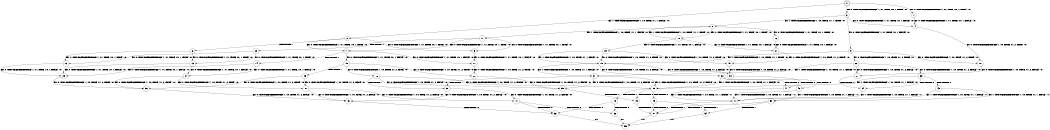 digraph BCG {
size = "7, 10.5";
center = TRUE;
node [shape = circle];
0 [peripheries = 2];
0 -> 1 [label = "EX !0 !ATOMIC_EXCH_BRANCH (1, +1, TRUE, +0, 1, TRUE) !:0:"];
0 -> 2 [label = "EX !1 !ATOMIC_EXCH_BRANCH (1, +0, TRUE, +1, 1, FALSE) !:0:"];
0 -> 3 [label = "EX !0 !ATOMIC_EXCH_BRANCH (1, +1, TRUE, +0, 1, TRUE) !:0:"];
1 -> 4 [label = "EX !0 !ATOMIC_EXCH_BRANCH (1, +1, TRUE, +0, 1, FALSE) !:0:"];
2 -> 5 [label = "EX !0 !ATOMIC_EXCH_BRANCH (1, +1, TRUE, +0, 1, TRUE) !:0:"];
2 -> 6 [label = "TERMINATE !1"];
2 -> 7 [label = "EX !0 !ATOMIC_EXCH_BRANCH (1, +1, TRUE, +0, 1, TRUE) !:0:"];
3 -> 4 [label = "EX !0 !ATOMIC_EXCH_BRANCH (1, +1, TRUE, +0, 1, FALSE) !:0:"];
3 -> 8 [label = "EX !1 !ATOMIC_EXCH_BRANCH (1, +0, TRUE, +1, 1, TRUE) !:0:"];
3 -> 9 [label = "EX !0 !ATOMIC_EXCH_BRANCH (1, +1, TRUE, +0, 1, FALSE) !:0:"];
4 -> 10 [label = "EX !0 !ATOMIC_EXCH_BRANCH (1, +0, TRUE, +1, 2, TRUE) !:0:"];
5 -> 11 [label = "EX !0 !ATOMIC_EXCH_BRANCH (1, +1, TRUE, +0, 1, FALSE) !:0:"];
6 -> 12 [label = "EX !0 !ATOMIC_EXCH_BRANCH (1, +1, TRUE, +0, 1, TRUE) !:0:"];
6 -> 13 [label = "EX !0 !ATOMIC_EXCH_BRANCH (1, +1, TRUE, +0, 1, TRUE) !:0:"];
7 -> 11 [label = "EX !0 !ATOMIC_EXCH_BRANCH (1, +1, TRUE, +0, 1, FALSE) !:0:"];
7 -> 14 [label = "TERMINATE !1"];
7 -> 15 [label = "EX !0 !ATOMIC_EXCH_BRANCH (1, +1, TRUE, +0, 1, FALSE) !:0:"];
8 -> 16 [label = "EX !0 !ATOMIC_EXCH_BRANCH (1, +1, TRUE, +0, 1, TRUE) !:0:"];
8 -> 17 [label = "EX !1 !ATOMIC_EXCH_BRANCH (1, +0, TRUE, +1, 1, FALSE) !:0:"];
8 -> 18 [label = "EX !0 !ATOMIC_EXCH_BRANCH (1, +1, TRUE, +0, 1, TRUE) !:0:"];
9 -> 10 [label = "EX !0 !ATOMIC_EXCH_BRANCH (1, +0, TRUE, +1, 2, TRUE) !:0:"];
9 -> 19 [label = "EX !1 !ATOMIC_EXCH_BRANCH (1, +0, TRUE, +1, 1, TRUE) !:0:"];
9 -> 20 [label = "EX !0 !ATOMIC_EXCH_BRANCH (1, +0, TRUE, +1, 2, TRUE) !:0:"];
10 -> 21 [label = "EX !0 !ATOMIC_EXCH_BRANCH (1, +0, TRUE, +1, 2, FALSE) !:0:"];
11 -> 22 [label = "EX !0 !ATOMIC_EXCH_BRANCH (1, +0, TRUE, +1, 2, TRUE) !:0:"];
12 -> 23 [label = "EX !0 !ATOMIC_EXCH_BRANCH (1, +1, TRUE, +0, 1, FALSE) !:0:"];
13 -> 23 [label = "EX !0 !ATOMIC_EXCH_BRANCH (1, +1, TRUE, +0, 1, FALSE) !:0:"];
13 -> 24 [label = "EX !0 !ATOMIC_EXCH_BRANCH (1, +1, TRUE, +0, 1, FALSE) !:0:"];
14 -> 23 [label = "EX !0 !ATOMIC_EXCH_BRANCH (1, +1, TRUE, +0, 1, FALSE) !:0:"];
14 -> 24 [label = "EX !0 !ATOMIC_EXCH_BRANCH (1, +1, TRUE, +0, 1, FALSE) !:0:"];
15 -> 22 [label = "EX !0 !ATOMIC_EXCH_BRANCH (1, +0, TRUE, +1, 2, TRUE) !:0:"];
15 -> 25 [label = "TERMINATE !1"];
15 -> 26 [label = "EX !0 !ATOMIC_EXCH_BRANCH (1, +0, TRUE, +1, 2, TRUE) !:0:"];
16 -> 27 [label = "EX !0 !ATOMIC_EXCH_BRANCH (1, +1, TRUE, +0, 1, FALSE) !:0:"];
17 -> 5 [label = "EX !0 !ATOMIC_EXCH_BRANCH (1, +1, TRUE, +0, 1, TRUE) !:0:"];
17 -> 28 [label = "TERMINATE !1"];
17 -> 7 [label = "EX !0 !ATOMIC_EXCH_BRANCH (1, +1, TRUE, +0, 1, TRUE) !:0:"];
18 -> 27 [label = "EX !0 !ATOMIC_EXCH_BRANCH (1, +1, TRUE, +0, 1, FALSE) !:0:"];
18 -> 8 [label = "EX !1 !ATOMIC_EXCH_BRANCH (1, +0, TRUE, +1, 1, TRUE) !:0:"];
18 -> 29 [label = "EX !0 !ATOMIC_EXCH_BRANCH (1, +1, TRUE, +0, 1, FALSE) !:0:"];
19 -> 30 [label = "EX !0 !ATOMIC_EXCH_BRANCH (1, +0, TRUE, +1, 2, FALSE) !:0:"];
19 -> 31 [label = "EX !1 !ATOMIC_EXCH_BRANCH (1, +0, TRUE, +1, 1, FALSE) !:0:"];
19 -> 32 [label = "EX !0 !ATOMIC_EXCH_BRANCH (1, +0, TRUE, +1, 2, FALSE) !:0:"];
20 -> 21 [label = "EX !0 !ATOMIC_EXCH_BRANCH (1, +0, TRUE, +1, 2, FALSE) !:0:"];
20 -> 31 [label = "EX !1 !ATOMIC_EXCH_BRANCH (1, +0, TRUE, +1, 1, FALSE) !:0:"];
20 -> 33 [label = "EX !0 !ATOMIC_EXCH_BRANCH (1, +0, TRUE, +1, 2, FALSE) !:0:"];
21 -> 34 [label = "TERMINATE !0"];
22 -> 35 [label = "EX !0 !ATOMIC_EXCH_BRANCH (1, +0, TRUE, +1, 2, FALSE) !:0:"];
23 -> 36 [label = "EX !0 !ATOMIC_EXCH_BRANCH (1, +0, TRUE, +1, 2, TRUE) !:0:"];
24 -> 36 [label = "EX !0 !ATOMIC_EXCH_BRANCH (1, +0, TRUE, +1, 2, TRUE) !:0:"];
24 -> 37 [label = "EX !0 !ATOMIC_EXCH_BRANCH (1, +0, TRUE, +1, 2, TRUE) !:0:"];
25 -> 36 [label = "EX !0 !ATOMIC_EXCH_BRANCH (1, +0, TRUE, +1, 2, TRUE) !:0:"];
25 -> 37 [label = "EX !0 !ATOMIC_EXCH_BRANCH (1, +0, TRUE, +1, 2, TRUE) !:0:"];
26 -> 35 [label = "EX !0 !ATOMIC_EXCH_BRANCH (1, +0, TRUE, +1, 2, FALSE) !:0:"];
26 -> 38 [label = "TERMINATE !1"];
26 -> 39 [label = "EX !0 !ATOMIC_EXCH_BRANCH (1, +0, TRUE, +1, 2, FALSE) !:0:"];
27 -> 40 [label = "EX !0 !ATOMIC_EXCH_BRANCH (1, +0, TRUE, +1, 2, TRUE) !:0:"];
28 -> 12 [label = "EX !0 !ATOMIC_EXCH_BRANCH (1, +1, TRUE, +0, 1, TRUE) !:0:"];
28 -> 13 [label = "EX !0 !ATOMIC_EXCH_BRANCH (1, +1, TRUE, +0, 1, TRUE) !:0:"];
29 -> 40 [label = "EX !0 !ATOMIC_EXCH_BRANCH (1, +0, TRUE, +1, 2, TRUE) !:0:"];
29 -> 19 [label = "EX !1 !ATOMIC_EXCH_BRANCH (1, +0, TRUE, +1, 1, TRUE) !:0:"];
29 -> 19 [label = "EX !0 !ATOMIC_EXCH_BRANCH (1, +0, TRUE, +1, 2, TRUE) !:0:"];
30 -> 41 [label = "TERMINATE !0"];
31 -> 35 [label = "EX !0 !ATOMIC_EXCH_BRANCH (1, +0, TRUE, +1, 2, FALSE) !:0:"];
31 -> 38 [label = "TERMINATE !1"];
31 -> 39 [label = "EX !0 !ATOMIC_EXCH_BRANCH (1, +0, TRUE, +1, 2, FALSE) !:0:"];
32 -> 41 [label = "TERMINATE !0"];
32 -> 42 [label = "TERMINATE !0"];
32 -> 39 [label = "EX !1 !ATOMIC_EXCH_BRANCH (1, +0, TRUE, +1, 1, FALSE) !:0:"];
33 -> 34 [label = "TERMINATE !0"];
33 -> 43 [label = "TERMINATE !0"];
33 -> 39 [label = "EX !1 !ATOMIC_EXCH_BRANCH (1, +0, TRUE, +1, 1, FALSE) !:0:"];
34 -> 44 [label = "EX !1 !ATOMIC_EXCH_BRANCH (1, +0, TRUE, +1, 1, FALSE) !:1:"];
35 -> 45 [label = "TERMINATE !0"];
36 -> 46 [label = "EX !0 !ATOMIC_EXCH_BRANCH (1, +0, TRUE, +1, 2, FALSE) !:0:"];
37 -> 46 [label = "EX !0 !ATOMIC_EXCH_BRANCH (1, +0, TRUE, +1, 2, FALSE) !:0:"];
37 -> 47 [label = "EX !0 !ATOMIC_EXCH_BRANCH (1, +0, TRUE, +1, 2, FALSE) !:0:"];
38 -> 46 [label = "EX !0 !ATOMIC_EXCH_BRANCH (1, +0, TRUE, +1, 2, FALSE) !:0:"];
38 -> 47 [label = "EX !0 !ATOMIC_EXCH_BRANCH (1, +0, TRUE, +1, 2, FALSE) !:0:"];
39 -> 45 [label = "TERMINATE !0"];
39 -> 48 [label = "TERMINATE !1"];
39 -> 49 [label = "TERMINATE !0"];
40 -> 30 [label = "EX !0 !ATOMIC_EXCH_BRANCH (1, +0, TRUE, +1, 2, FALSE) !:0:"];
41 -> 44 [label = "EX !1 !ATOMIC_EXCH_BRANCH (1, +0, TRUE, +1, 1, FALSE) !:1:"];
42 -> 44 [label = "EX !1 !ATOMIC_EXCH_BRANCH (1, +0, TRUE, +1, 1, FALSE) !:1:"];
42 -> 50 [label = "EX !1 !ATOMIC_EXCH_BRANCH (1, +0, TRUE, +1, 1, FALSE) !:1:"];
43 -> 44 [label = "EX !1 !ATOMIC_EXCH_BRANCH (1, +0, TRUE, +1, 1, FALSE) !:1:"];
43 -> 50 [label = "EX !1 !ATOMIC_EXCH_BRANCH (1, +0, TRUE, +1, 1, FALSE) !:1:"];
44 -> 51 [label = "TERMINATE !1"];
45 -> 51 [label = "TERMINATE !1"];
46 -> 52 [label = "TERMINATE !0"];
47 -> 52 [label = "TERMINATE !0"];
47 -> 53 [label = "TERMINATE !0"];
48 -> 52 [label = "TERMINATE !0"];
48 -> 53 [label = "TERMINATE !0"];
49 -> 51 [label = "TERMINATE !1"];
49 -> 54 [label = "TERMINATE !1"];
50 -> 51 [label = "TERMINATE !1"];
50 -> 54 [label = "TERMINATE !1"];
51 -> 55 [label = "exit"];
52 -> 55 [label = "exit"];
53 -> 55 [label = "exit"];
54 -> 55 [label = "exit"];
}
